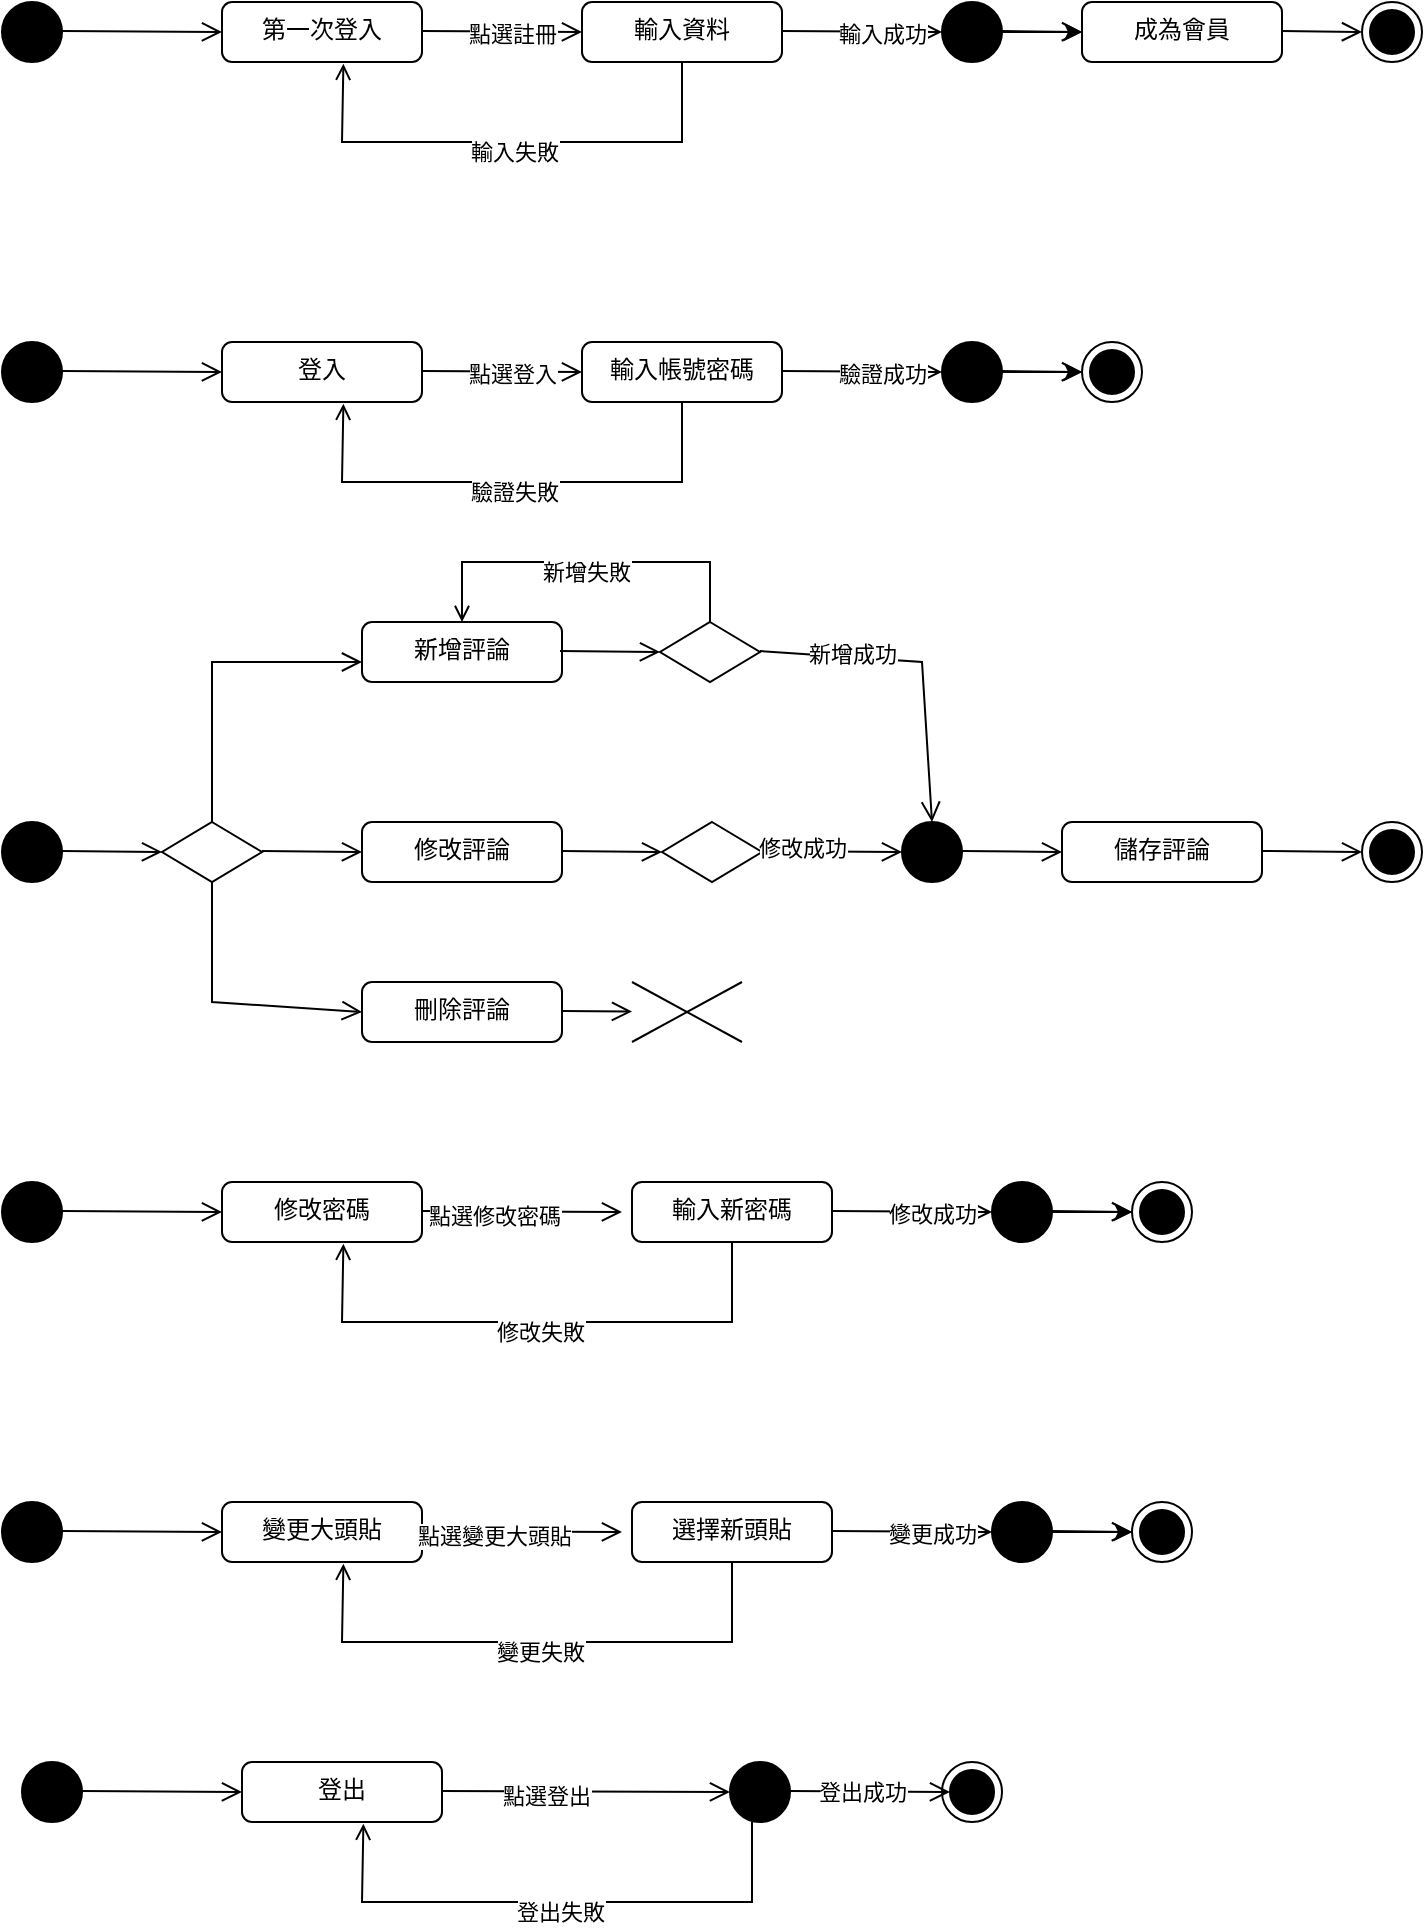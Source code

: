 <mxfile version="22.1.3" type="device">
  <diagram name="第 1 页" id="5IeJqj0zfw6cFMaBvg12">
    <mxGraphModel dx="722" dy="630" grid="1" gridSize="10" guides="1" tooltips="1" connect="1" arrows="1" fold="1" page="1" pageScale="1" pageWidth="827" pageHeight="1169" math="0" shadow="0">
      <root>
        <mxCell id="0" />
        <mxCell id="1" parent="0" />
        <mxCell id="3kti3_zSwYaAKb-g7Pxp-1" value="" style="ellipse;fillColor=strokeColor;html=1;" vertex="1" parent="1">
          <mxGeometry x="50" y="130" width="30" height="30" as="geometry" />
        </mxCell>
        <mxCell id="3kti3_zSwYaAKb-g7Pxp-2" value="" style="endArrow=open;startArrow=none;endFill=0;startFill=0;endSize=8;html=1;verticalAlign=bottom;labelBackgroundColor=none;rounded=0;" edge="1" parent="1">
          <mxGeometry width="160" relative="1" as="geometry">
            <mxPoint x="80" y="144.5" as="sourcePoint" />
            <mxPoint x="160" y="145" as="targetPoint" />
          </mxGeometry>
        </mxCell>
        <mxCell id="3kti3_zSwYaAKb-g7Pxp-3" value="第一次登入" style="html=1;align=center;verticalAlign=top;rounded=1;absoluteArcSize=1;arcSize=10;dashed=0;whiteSpace=wrap;" vertex="1" parent="1">
          <mxGeometry x="160" y="130" width="100" height="30" as="geometry" />
        </mxCell>
        <mxCell id="3kti3_zSwYaAKb-g7Pxp-5" value="" style="endArrow=open;startArrow=none;endFill=0;startFill=0;endSize=8;html=1;verticalAlign=bottom;labelBackgroundColor=none;rounded=0;" edge="1" parent="1">
          <mxGeometry width="160" relative="1" as="geometry">
            <mxPoint x="260" y="144.5" as="sourcePoint" />
            <mxPoint x="340" y="145" as="targetPoint" />
          </mxGeometry>
        </mxCell>
        <mxCell id="3kti3_zSwYaAKb-g7Pxp-6" value="點選註冊" style="edgeLabel;html=1;align=center;verticalAlign=middle;resizable=0;points=[];" vertex="1" connectable="0" parent="3kti3_zSwYaAKb-g7Pxp-5">
          <mxGeometry x="0.114" y="-1" relative="1" as="geometry">
            <mxPoint as="offset" />
          </mxGeometry>
        </mxCell>
        <mxCell id="3kti3_zSwYaAKb-g7Pxp-7" value="輸入資料" style="html=1;align=center;verticalAlign=top;rounded=1;absoluteArcSize=1;arcSize=10;dashed=0;whiteSpace=wrap;" vertex="1" parent="1">
          <mxGeometry x="340" y="130" width="100" height="30" as="geometry" />
        </mxCell>
        <mxCell id="3kti3_zSwYaAKb-g7Pxp-10" value="" style="endArrow=open;startArrow=none;endFill=0;startFill=0;endSize=8;html=1;verticalAlign=bottom;labelBackgroundColor=none;rounded=0;" edge="1" parent="1">
          <mxGeometry width="160" relative="1" as="geometry">
            <mxPoint x="440" y="144.5" as="sourcePoint" />
            <mxPoint x="520" y="145" as="targetPoint" />
          </mxGeometry>
        </mxCell>
        <mxCell id="3kti3_zSwYaAKb-g7Pxp-11" value="輸入成功" style="edgeLabel;html=1;align=center;verticalAlign=middle;resizable=0;points=[];" vertex="1" connectable="0" parent="3kti3_zSwYaAKb-g7Pxp-10">
          <mxGeometry x="0.239" y="-1" relative="1" as="geometry">
            <mxPoint as="offset" />
          </mxGeometry>
        </mxCell>
        <mxCell id="3kti3_zSwYaAKb-g7Pxp-19" value="" style="edgeStyle=orthogonalEdgeStyle;rounded=0;orthogonalLoop=1;jettySize=auto;html=1;" edge="1" parent="1" source="3kti3_zSwYaAKb-g7Pxp-12" target="3kti3_zSwYaAKb-g7Pxp-18">
          <mxGeometry relative="1" as="geometry" />
        </mxCell>
        <mxCell id="3kti3_zSwYaAKb-g7Pxp-12" value="" style="ellipse;fillColor=strokeColor;html=1;" vertex="1" parent="1">
          <mxGeometry x="520" y="130" width="30" height="30" as="geometry" />
        </mxCell>
        <mxCell id="3kti3_zSwYaAKb-g7Pxp-14" value="" style="endArrow=open;startArrow=none;endFill=0;startFill=0;endSize=8;html=1;verticalAlign=bottom;labelBackgroundColor=none;rounded=0;" edge="1" parent="1">
          <mxGeometry width="160" relative="1" as="geometry">
            <mxPoint x="550" y="144.5" as="sourcePoint" />
            <mxPoint x="590" y="145" as="targetPoint" />
          </mxGeometry>
        </mxCell>
        <mxCell id="3kti3_zSwYaAKb-g7Pxp-17" value="" style="endArrow=none;startArrow=open;endFill=0;startFill=0;endSize=8;html=1;verticalAlign=bottom;labelBackgroundColor=none;rounded=0;entryX=0.5;entryY=1;entryDx=0;entryDy=0;exitX=0.607;exitY=1.03;exitDx=0;exitDy=0;exitPerimeter=0;" edge="1" parent="1" source="3kti3_zSwYaAKb-g7Pxp-3" target="3kti3_zSwYaAKb-g7Pxp-7">
          <mxGeometry width="160" relative="1" as="geometry">
            <mxPoint x="170" y="200" as="sourcePoint" />
            <mxPoint x="400" y="190.5" as="targetPoint" />
            <Array as="points">
              <mxPoint x="220" y="200" />
              <mxPoint x="390" y="200" />
            </Array>
          </mxGeometry>
        </mxCell>
        <mxCell id="3kti3_zSwYaAKb-g7Pxp-26" value="輸入失敗" style="edgeLabel;html=1;align=center;verticalAlign=middle;resizable=0;points=[];" vertex="1" connectable="0" parent="3kti3_zSwYaAKb-g7Pxp-17">
          <mxGeometry x="0.002" y="-5" relative="1" as="geometry">
            <mxPoint as="offset" />
          </mxGeometry>
        </mxCell>
        <mxCell id="3kti3_zSwYaAKb-g7Pxp-18" value="成為會員" style="html=1;align=center;verticalAlign=top;rounded=1;absoluteArcSize=1;arcSize=10;dashed=0;whiteSpace=wrap;" vertex="1" parent="1">
          <mxGeometry x="590" y="130" width="100" height="30" as="geometry" />
        </mxCell>
        <mxCell id="3kti3_zSwYaAKb-g7Pxp-24" value="" style="endArrow=open;startArrow=none;endFill=0;startFill=0;endSize=8;html=1;verticalAlign=bottom;labelBackgroundColor=none;rounded=0;" edge="1" parent="1">
          <mxGeometry width="160" relative="1" as="geometry">
            <mxPoint x="690" y="144.5" as="sourcePoint" />
            <mxPoint x="730" y="145" as="targetPoint" />
          </mxGeometry>
        </mxCell>
        <mxCell id="3kti3_zSwYaAKb-g7Pxp-25" value="" style="ellipse;html=1;shape=endState;fillColor=strokeColor;" vertex="1" parent="1">
          <mxGeometry x="730" y="130" width="30" height="30" as="geometry" />
        </mxCell>
        <mxCell id="3kti3_zSwYaAKb-g7Pxp-27" value="" style="ellipse;fillColor=strokeColor;html=1;" vertex="1" parent="1">
          <mxGeometry x="50" y="300" width="30" height="30" as="geometry" />
        </mxCell>
        <mxCell id="3kti3_zSwYaAKb-g7Pxp-28" value="" style="endArrow=open;startArrow=none;endFill=0;startFill=0;endSize=8;html=1;verticalAlign=bottom;labelBackgroundColor=none;rounded=0;" edge="1" parent="1">
          <mxGeometry width="160" relative="1" as="geometry">
            <mxPoint x="80" y="314.5" as="sourcePoint" />
            <mxPoint x="160" y="315" as="targetPoint" />
          </mxGeometry>
        </mxCell>
        <mxCell id="3kti3_zSwYaAKb-g7Pxp-29" value="登入" style="html=1;align=center;verticalAlign=top;rounded=1;absoluteArcSize=1;arcSize=10;dashed=0;whiteSpace=wrap;" vertex="1" parent="1">
          <mxGeometry x="160" y="300" width="100" height="30" as="geometry" />
        </mxCell>
        <mxCell id="3kti3_zSwYaAKb-g7Pxp-30" value="" style="endArrow=open;startArrow=none;endFill=0;startFill=0;endSize=8;html=1;verticalAlign=bottom;labelBackgroundColor=none;rounded=0;" edge="1" parent="1">
          <mxGeometry width="160" relative="1" as="geometry">
            <mxPoint x="260" y="314.5" as="sourcePoint" />
            <mxPoint x="340" y="315" as="targetPoint" />
          </mxGeometry>
        </mxCell>
        <mxCell id="3kti3_zSwYaAKb-g7Pxp-31" value="點選登入" style="edgeLabel;html=1;align=center;verticalAlign=middle;resizable=0;points=[];" vertex="1" connectable="0" parent="3kti3_zSwYaAKb-g7Pxp-30">
          <mxGeometry x="0.114" y="-1" relative="1" as="geometry">
            <mxPoint as="offset" />
          </mxGeometry>
        </mxCell>
        <mxCell id="3kti3_zSwYaAKb-g7Pxp-32" value="輸入帳號密碼" style="html=1;align=center;verticalAlign=top;rounded=1;absoluteArcSize=1;arcSize=10;dashed=0;whiteSpace=wrap;" vertex="1" parent="1">
          <mxGeometry x="340" y="300" width="100" height="30" as="geometry" />
        </mxCell>
        <mxCell id="3kti3_zSwYaAKb-g7Pxp-33" value="" style="endArrow=open;startArrow=none;endFill=0;startFill=0;endSize=8;html=1;verticalAlign=bottom;labelBackgroundColor=none;rounded=0;" edge="1" parent="1">
          <mxGeometry width="160" relative="1" as="geometry">
            <mxPoint x="440" y="314.5" as="sourcePoint" />
            <mxPoint x="520" y="315" as="targetPoint" />
          </mxGeometry>
        </mxCell>
        <mxCell id="3kti3_zSwYaAKb-g7Pxp-34" value="驗證成功" style="edgeLabel;html=1;align=center;verticalAlign=middle;resizable=0;points=[];" vertex="1" connectable="0" parent="3kti3_zSwYaAKb-g7Pxp-33">
          <mxGeometry x="0.239" y="-1" relative="1" as="geometry">
            <mxPoint as="offset" />
          </mxGeometry>
        </mxCell>
        <mxCell id="3kti3_zSwYaAKb-g7Pxp-35" value="" style="edgeStyle=orthogonalEdgeStyle;rounded=0;orthogonalLoop=1;jettySize=auto;html=1;" edge="1" source="3kti3_zSwYaAKb-g7Pxp-36" parent="1">
          <mxGeometry relative="1" as="geometry">
            <mxPoint x="590" y="315" as="targetPoint" />
          </mxGeometry>
        </mxCell>
        <mxCell id="3kti3_zSwYaAKb-g7Pxp-36" value="" style="ellipse;fillColor=strokeColor;html=1;" vertex="1" parent="1">
          <mxGeometry x="520" y="300" width="30" height="30" as="geometry" />
        </mxCell>
        <mxCell id="3kti3_zSwYaAKb-g7Pxp-37" value="" style="endArrow=open;startArrow=none;endFill=0;startFill=0;endSize=8;html=1;verticalAlign=bottom;labelBackgroundColor=none;rounded=0;" edge="1" parent="1">
          <mxGeometry width="160" relative="1" as="geometry">
            <mxPoint x="550" y="314.5" as="sourcePoint" />
            <mxPoint x="590" y="315" as="targetPoint" />
          </mxGeometry>
        </mxCell>
        <mxCell id="3kti3_zSwYaAKb-g7Pxp-38" value="" style="endArrow=none;startArrow=open;endFill=0;startFill=0;endSize=8;html=1;verticalAlign=bottom;labelBackgroundColor=none;rounded=0;entryX=0.5;entryY=1;entryDx=0;entryDy=0;exitX=0.607;exitY=1.03;exitDx=0;exitDy=0;exitPerimeter=0;" edge="1" source="3kti3_zSwYaAKb-g7Pxp-29" target="3kti3_zSwYaAKb-g7Pxp-32" parent="1">
          <mxGeometry width="160" relative="1" as="geometry">
            <mxPoint x="170" y="370" as="sourcePoint" />
            <mxPoint x="400" y="360.5" as="targetPoint" />
            <Array as="points">
              <mxPoint x="220" y="370" />
              <mxPoint x="390" y="370" />
            </Array>
          </mxGeometry>
        </mxCell>
        <mxCell id="3kti3_zSwYaAKb-g7Pxp-39" value="驗證失敗" style="edgeLabel;html=1;align=center;verticalAlign=middle;resizable=0;points=[];" vertex="1" connectable="0" parent="3kti3_zSwYaAKb-g7Pxp-38">
          <mxGeometry x="0.002" y="-5" relative="1" as="geometry">
            <mxPoint as="offset" />
          </mxGeometry>
        </mxCell>
        <mxCell id="3kti3_zSwYaAKb-g7Pxp-42" value="" style="ellipse;html=1;shape=endState;fillColor=strokeColor;" vertex="1" parent="1">
          <mxGeometry x="590" y="300" width="30" height="30" as="geometry" />
        </mxCell>
        <mxCell id="3kti3_zSwYaAKb-g7Pxp-58" value="" style="ellipse;fillColor=strokeColor;html=1;" vertex="1" parent="1">
          <mxGeometry x="50" y="540" width="30" height="30" as="geometry" />
        </mxCell>
        <mxCell id="3kti3_zSwYaAKb-g7Pxp-59" value="" style="endArrow=open;startArrow=none;endFill=0;startFill=0;endSize=8;html=1;verticalAlign=bottom;labelBackgroundColor=none;rounded=0;" edge="1" parent="1">
          <mxGeometry width="160" relative="1" as="geometry">
            <mxPoint x="80" y="554.5" as="sourcePoint" />
            <mxPoint x="130" y="555" as="targetPoint" />
          </mxGeometry>
        </mxCell>
        <mxCell id="3kti3_zSwYaAKb-g7Pxp-61" value="" style="rhombus;" vertex="1" parent="1">
          <mxGeometry x="130" y="540" width="50" height="30" as="geometry" />
        </mxCell>
        <mxCell id="3kti3_zSwYaAKb-g7Pxp-62" value="" style="endArrow=open;startArrow=none;endFill=0;startFill=0;endSize=8;html=1;verticalAlign=bottom;labelBackgroundColor=none;strokeWidth=1;rounded=0;" edge="1" parent="1" source="3kti3_zSwYaAKb-g7Pxp-61">
          <mxGeometry width="160" relative="1" as="geometry">
            <mxPoint x="160" y="530" as="sourcePoint" />
            <mxPoint x="230" y="460" as="targetPoint" />
            <Array as="points">
              <mxPoint x="155" y="460" />
            </Array>
          </mxGeometry>
        </mxCell>
        <mxCell id="3kti3_zSwYaAKb-g7Pxp-63" value="新增評論" style="html=1;align=center;verticalAlign=top;rounded=1;absoluteArcSize=1;arcSize=10;dashed=0;whiteSpace=wrap;" vertex="1" parent="1">
          <mxGeometry x="230" y="440" width="100" height="30" as="geometry" />
        </mxCell>
        <mxCell id="3kti3_zSwYaAKb-g7Pxp-64" value="" style="endArrow=open;startArrow=none;endFill=0;startFill=0;endSize=8;html=1;verticalAlign=bottom;labelBackgroundColor=none;rounded=0;" edge="1" parent="1">
          <mxGeometry width="160" relative="1" as="geometry">
            <mxPoint x="180" y="554.5" as="sourcePoint" />
            <mxPoint x="230" y="555" as="targetPoint" />
          </mxGeometry>
        </mxCell>
        <mxCell id="3kti3_zSwYaAKb-g7Pxp-65" value="修改評論" style="html=1;align=center;verticalAlign=top;rounded=1;absoluteArcSize=1;arcSize=10;dashed=0;whiteSpace=wrap;" vertex="1" parent="1">
          <mxGeometry x="230" y="540" width="100" height="30" as="geometry" />
        </mxCell>
        <mxCell id="3kti3_zSwYaAKb-g7Pxp-66" value="刪除評論" style="html=1;align=center;verticalAlign=top;rounded=1;absoluteArcSize=1;arcSize=10;dashed=0;whiteSpace=wrap;" vertex="1" parent="1">
          <mxGeometry x="230" y="620" width="100" height="30" as="geometry" />
        </mxCell>
        <mxCell id="3kti3_zSwYaAKb-g7Pxp-67" value="" style="endArrow=open;startArrow=none;endFill=0;startFill=0;endSize=8;html=1;verticalAlign=bottom;labelBackgroundColor=none;strokeWidth=1;rounded=0;entryX=0;entryY=0.5;entryDx=0;entryDy=0;" edge="1" parent="1" target="3kti3_zSwYaAKb-g7Pxp-66">
          <mxGeometry width="160" relative="1" as="geometry">
            <mxPoint x="155" y="570" as="sourcePoint" />
            <mxPoint x="230" y="680" as="targetPoint" />
            <Array as="points">
              <mxPoint x="155" y="630" />
            </Array>
          </mxGeometry>
        </mxCell>
        <mxCell id="3kti3_zSwYaAKb-g7Pxp-68" value="" style="endArrow=open;startArrow=none;endFill=0;startFill=0;endSize=8;html=1;verticalAlign=bottom;labelBackgroundColor=none;rounded=0;" edge="1" parent="1" target="3kti3_zSwYaAKb-g7Pxp-69">
          <mxGeometry width="160" relative="1" as="geometry">
            <mxPoint x="330" y="634.5" as="sourcePoint" />
            <mxPoint x="380" y="635" as="targetPoint" />
          </mxGeometry>
        </mxCell>
        <mxCell id="3kti3_zSwYaAKb-g7Pxp-69" value="" style="shape=umlDestroy;html=1;" vertex="1" parent="1">
          <mxGeometry x="365" y="620" width="55" height="30" as="geometry" />
        </mxCell>
        <mxCell id="3kti3_zSwYaAKb-g7Pxp-71" value="" style="endArrow=open;startArrow=none;endFill=0;startFill=0;endSize=8;html=1;verticalAlign=bottom;labelBackgroundColor=none;rounded=0;" edge="1" parent="1">
          <mxGeometry width="160" relative="1" as="geometry">
            <mxPoint x="330" y="554.5" as="sourcePoint" />
            <mxPoint x="380" y="555" as="targetPoint" />
          </mxGeometry>
        </mxCell>
        <mxCell id="3kti3_zSwYaAKb-g7Pxp-72" value="" style="rhombus;" vertex="1" parent="1">
          <mxGeometry x="380" y="540" width="50" height="30" as="geometry" />
        </mxCell>
        <mxCell id="3kti3_zSwYaAKb-g7Pxp-73" value="" style="endArrow=open;startArrow=none;endFill=0;startFill=0;endSize=8;html=1;verticalAlign=bottom;labelBackgroundColor=none;rounded=0;" edge="1" parent="1">
          <mxGeometry width="160" relative="1" as="geometry">
            <mxPoint x="430" y="554.5" as="sourcePoint" />
            <mxPoint x="500" y="555" as="targetPoint" />
          </mxGeometry>
        </mxCell>
        <mxCell id="3kti3_zSwYaAKb-g7Pxp-75" value="修改成功" style="edgeLabel;html=1;align=center;verticalAlign=middle;resizable=0;points=[];" vertex="1" connectable="0" parent="3kti3_zSwYaAKb-g7Pxp-73">
          <mxGeometry x="-0.432" y="2" relative="1" as="geometry">
            <mxPoint as="offset" />
          </mxGeometry>
        </mxCell>
        <mxCell id="3kti3_zSwYaAKb-g7Pxp-78" value="" style="ellipse;fillColor=strokeColor;html=1;" vertex="1" parent="1">
          <mxGeometry x="500" y="540" width="30" height="30" as="geometry" />
        </mxCell>
        <mxCell id="3kti3_zSwYaAKb-g7Pxp-79" value="" style="endArrow=open;startArrow=none;endFill=0;startFill=0;endSize=8;html=1;verticalAlign=bottom;labelBackgroundColor=none;rounded=0;" edge="1" parent="1">
          <mxGeometry width="160" relative="1" as="geometry">
            <mxPoint x="530" y="554.5" as="sourcePoint" />
            <mxPoint x="580" y="555" as="targetPoint" />
          </mxGeometry>
        </mxCell>
        <mxCell id="3kti3_zSwYaAKb-g7Pxp-80" value="儲存評論" style="html=1;align=center;verticalAlign=top;rounded=1;absoluteArcSize=1;arcSize=10;dashed=0;whiteSpace=wrap;" vertex="1" parent="1">
          <mxGeometry x="580" y="540" width="100" height="30" as="geometry" />
        </mxCell>
        <mxCell id="3kti3_zSwYaAKb-g7Pxp-81" value="" style="endArrow=open;startArrow=none;endFill=0;startFill=0;endSize=8;html=1;verticalAlign=bottom;labelBackgroundColor=none;rounded=0;" edge="1" parent="1">
          <mxGeometry width="160" relative="1" as="geometry">
            <mxPoint x="680" y="554.5" as="sourcePoint" />
            <mxPoint x="730" y="555" as="targetPoint" />
          </mxGeometry>
        </mxCell>
        <mxCell id="3kti3_zSwYaAKb-g7Pxp-82" value="" style="ellipse;html=1;shape=endState;fillColor=strokeColor;" vertex="1" parent="1">
          <mxGeometry x="730" y="540" width="30" height="30" as="geometry" />
        </mxCell>
        <mxCell id="3kti3_zSwYaAKb-g7Pxp-85" value="" style="endArrow=open;startArrow=none;endFill=0;startFill=0;endSize=8;html=1;verticalAlign=bottom;labelBackgroundColor=none;rounded=0;entryX=0.5;entryY=0;entryDx=0;entryDy=0;" edge="1" parent="1" target="3kti3_zSwYaAKb-g7Pxp-78">
          <mxGeometry width="160" relative="1" as="geometry">
            <mxPoint x="429" y="454.5" as="sourcePoint" />
            <mxPoint x="510" y="520" as="targetPoint" />
            <Array as="points">
              <mxPoint x="510" y="460" />
            </Array>
          </mxGeometry>
        </mxCell>
        <mxCell id="3kti3_zSwYaAKb-g7Pxp-86" value="新增成功" style="edgeLabel;html=1;align=center;verticalAlign=middle;resizable=0;points=[];" vertex="1" connectable="0" parent="3kti3_zSwYaAKb-g7Pxp-85">
          <mxGeometry x="-0.432" y="2" relative="1" as="geometry">
            <mxPoint as="offset" />
          </mxGeometry>
        </mxCell>
        <mxCell id="3kti3_zSwYaAKb-g7Pxp-87" value="" style="rhombus;" vertex="1" parent="1">
          <mxGeometry x="379" y="440" width="50" height="30" as="geometry" />
        </mxCell>
        <mxCell id="3kti3_zSwYaAKb-g7Pxp-88" value="" style="endArrow=open;startArrow=none;endFill=0;startFill=0;endSize=8;html=1;verticalAlign=bottom;labelBackgroundColor=none;rounded=0;" edge="1" parent="1">
          <mxGeometry width="160" relative="1" as="geometry">
            <mxPoint x="329" y="454.5" as="sourcePoint" />
            <mxPoint x="379" y="455" as="targetPoint" />
          </mxGeometry>
        </mxCell>
        <mxCell id="3kti3_zSwYaAKb-g7Pxp-89" value="" style="endArrow=none;startArrow=open;endFill=0;startFill=0;endSize=8;html=1;verticalAlign=bottom;labelBackgroundColor=none;rounded=0;entryX=0.5;entryY=0;entryDx=0;entryDy=0;" edge="1" parent="1" target="3kti3_zSwYaAKb-g7Pxp-87">
          <mxGeometry width="160" relative="1" as="geometry">
            <mxPoint x="280" y="440" as="sourcePoint" />
            <mxPoint x="450" y="440" as="targetPoint" />
            <Array as="points">
              <mxPoint x="280" y="410" />
              <mxPoint x="404" y="410" />
            </Array>
          </mxGeometry>
        </mxCell>
        <mxCell id="3kti3_zSwYaAKb-g7Pxp-90" value="新增失敗" style="edgeLabel;html=1;align=center;verticalAlign=middle;resizable=0;points=[];" vertex="1" connectable="0" parent="3kti3_zSwYaAKb-g7Pxp-89">
          <mxGeometry x="0.002" y="-5" relative="1" as="geometry">
            <mxPoint as="offset" />
          </mxGeometry>
        </mxCell>
        <mxCell id="3kti3_zSwYaAKb-g7Pxp-91" value="" style="ellipse;fillColor=strokeColor;html=1;" vertex="1" parent="1">
          <mxGeometry x="50" y="720" width="30" height="30" as="geometry" />
        </mxCell>
        <mxCell id="3kti3_zSwYaAKb-g7Pxp-92" value="" style="endArrow=open;startArrow=none;endFill=0;startFill=0;endSize=8;html=1;verticalAlign=bottom;labelBackgroundColor=none;rounded=0;" edge="1" parent="1">
          <mxGeometry width="160" relative="1" as="geometry">
            <mxPoint x="80" y="734.5" as="sourcePoint" />
            <mxPoint x="160" y="735" as="targetPoint" />
          </mxGeometry>
        </mxCell>
        <mxCell id="3kti3_zSwYaAKb-g7Pxp-93" value="修改密碼" style="html=1;align=center;verticalAlign=top;rounded=1;absoluteArcSize=1;arcSize=10;dashed=0;whiteSpace=wrap;" vertex="1" parent="1">
          <mxGeometry x="160" y="720" width="100" height="30" as="geometry" />
        </mxCell>
        <mxCell id="3kti3_zSwYaAKb-g7Pxp-94" value="" style="endArrow=open;startArrow=none;endFill=0;startFill=0;endSize=8;html=1;verticalAlign=bottom;labelBackgroundColor=none;rounded=0;" edge="1" parent="1">
          <mxGeometry width="160" relative="1" as="geometry">
            <mxPoint x="260" y="734.5" as="sourcePoint" />
            <mxPoint x="360" y="735" as="targetPoint" />
          </mxGeometry>
        </mxCell>
        <mxCell id="3kti3_zSwYaAKb-g7Pxp-107" value="點選修改密碼" style="edgeLabel;html=1;align=center;verticalAlign=middle;resizable=0;points=[];" vertex="1" connectable="0" parent="3kti3_zSwYaAKb-g7Pxp-94">
          <mxGeometry x="-0.28" y="-2" relative="1" as="geometry">
            <mxPoint as="offset" />
          </mxGeometry>
        </mxCell>
        <mxCell id="3kti3_zSwYaAKb-g7Pxp-96" value="輸入新密碼" style="html=1;align=center;verticalAlign=top;rounded=1;absoluteArcSize=1;arcSize=10;dashed=0;whiteSpace=wrap;" vertex="1" parent="1">
          <mxGeometry x="365" y="720" width="100" height="30" as="geometry" />
        </mxCell>
        <mxCell id="3kti3_zSwYaAKb-g7Pxp-97" value="" style="endArrow=open;startArrow=none;endFill=0;startFill=0;endSize=8;html=1;verticalAlign=bottom;labelBackgroundColor=none;rounded=0;" edge="1" parent="1">
          <mxGeometry width="160" relative="1" as="geometry">
            <mxPoint x="465" y="734.5" as="sourcePoint" />
            <mxPoint x="545" y="735" as="targetPoint" />
          </mxGeometry>
        </mxCell>
        <mxCell id="3kti3_zSwYaAKb-g7Pxp-98" value="修改成功" style="edgeLabel;html=1;align=center;verticalAlign=middle;resizable=0;points=[];" vertex="1" connectable="0" parent="3kti3_zSwYaAKb-g7Pxp-97">
          <mxGeometry x="0.239" y="-1" relative="1" as="geometry">
            <mxPoint as="offset" />
          </mxGeometry>
        </mxCell>
        <mxCell id="3kti3_zSwYaAKb-g7Pxp-99" value="" style="edgeStyle=orthogonalEdgeStyle;rounded=0;orthogonalLoop=1;jettySize=auto;html=1;" edge="1" source="3kti3_zSwYaAKb-g7Pxp-100" parent="1">
          <mxGeometry relative="1" as="geometry">
            <mxPoint x="615" y="735" as="targetPoint" />
          </mxGeometry>
        </mxCell>
        <mxCell id="3kti3_zSwYaAKb-g7Pxp-100" value="" style="ellipse;fillColor=strokeColor;html=1;" vertex="1" parent="1">
          <mxGeometry x="545" y="720" width="30" height="30" as="geometry" />
        </mxCell>
        <mxCell id="3kti3_zSwYaAKb-g7Pxp-101" value="" style="endArrow=open;startArrow=none;endFill=0;startFill=0;endSize=8;html=1;verticalAlign=bottom;labelBackgroundColor=none;rounded=0;" edge="1" parent="1">
          <mxGeometry width="160" relative="1" as="geometry">
            <mxPoint x="575" y="734.5" as="sourcePoint" />
            <mxPoint x="615" y="735" as="targetPoint" />
          </mxGeometry>
        </mxCell>
        <mxCell id="3kti3_zSwYaAKb-g7Pxp-102" value="" style="endArrow=none;startArrow=open;endFill=0;startFill=0;endSize=8;html=1;verticalAlign=bottom;labelBackgroundColor=none;rounded=0;entryX=0.5;entryY=1;entryDx=0;entryDy=0;exitX=0.607;exitY=1.03;exitDx=0;exitDy=0;exitPerimeter=0;" edge="1" source="3kti3_zSwYaAKb-g7Pxp-93" target="3kti3_zSwYaAKb-g7Pxp-96" parent="1">
          <mxGeometry width="160" relative="1" as="geometry">
            <mxPoint x="170" y="790" as="sourcePoint" />
            <mxPoint x="400" y="780.5" as="targetPoint" />
            <Array as="points">
              <mxPoint x="220" y="790" />
              <mxPoint x="415" y="790" />
            </Array>
          </mxGeometry>
        </mxCell>
        <mxCell id="3kti3_zSwYaAKb-g7Pxp-103" value="修改失敗" style="edgeLabel;html=1;align=center;verticalAlign=middle;resizable=0;points=[];" vertex="1" connectable="0" parent="3kti3_zSwYaAKb-g7Pxp-102">
          <mxGeometry x="0.002" y="-5" relative="1" as="geometry">
            <mxPoint as="offset" />
          </mxGeometry>
        </mxCell>
        <mxCell id="3kti3_zSwYaAKb-g7Pxp-104" value="" style="ellipse;html=1;shape=endState;fillColor=strokeColor;" vertex="1" parent="1">
          <mxGeometry x="615" y="720" width="30" height="30" as="geometry" />
        </mxCell>
        <mxCell id="3kti3_zSwYaAKb-g7Pxp-108" value="" style="ellipse;fillColor=strokeColor;html=1;" vertex="1" parent="1">
          <mxGeometry x="50" y="880" width="30" height="30" as="geometry" />
        </mxCell>
        <mxCell id="3kti3_zSwYaAKb-g7Pxp-109" value="" style="endArrow=open;startArrow=none;endFill=0;startFill=0;endSize=8;html=1;verticalAlign=bottom;labelBackgroundColor=none;rounded=0;" edge="1" parent="1">
          <mxGeometry width="160" relative="1" as="geometry">
            <mxPoint x="80" y="894.5" as="sourcePoint" />
            <mxPoint x="160" y="895" as="targetPoint" />
          </mxGeometry>
        </mxCell>
        <mxCell id="3kti3_zSwYaAKb-g7Pxp-110" value="變更大頭貼" style="html=1;align=center;verticalAlign=top;rounded=1;absoluteArcSize=1;arcSize=10;dashed=0;whiteSpace=wrap;" vertex="1" parent="1">
          <mxGeometry x="160" y="880" width="100" height="30" as="geometry" />
        </mxCell>
        <mxCell id="3kti3_zSwYaAKb-g7Pxp-111" value="" style="endArrow=open;startArrow=none;endFill=0;startFill=0;endSize=8;html=1;verticalAlign=bottom;labelBackgroundColor=none;rounded=0;" edge="1" parent="1">
          <mxGeometry width="160" relative="1" as="geometry">
            <mxPoint x="260" y="894.5" as="sourcePoint" />
            <mxPoint x="360" y="895" as="targetPoint" />
          </mxGeometry>
        </mxCell>
        <mxCell id="3kti3_zSwYaAKb-g7Pxp-112" value="點選變更大頭貼" style="edgeLabel;html=1;align=center;verticalAlign=middle;resizable=0;points=[];" vertex="1" connectable="0" parent="3kti3_zSwYaAKb-g7Pxp-111">
          <mxGeometry x="-0.28" y="-2" relative="1" as="geometry">
            <mxPoint as="offset" />
          </mxGeometry>
        </mxCell>
        <mxCell id="3kti3_zSwYaAKb-g7Pxp-113" value="選擇新頭貼" style="html=1;align=center;verticalAlign=top;rounded=1;absoluteArcSize=1;arcSize=10;dashed=0;whiteSpace=wrap;" vertex="1" parent="1">
          <mxGeometry x="365" y="880" width="100" height="30" as="geometry" />
        </mxCell>
        <mxCell id="3kti3_zSwYaAKb-g7Pxp-114" value="" style="endArrow=open;startArrow=none;endFill=0;startFill=0;endSize=8;html=1;verticalAlign=bottom;labelBackgroundColor=none;rounded=0;" edge="1" parent="1">
          <mxGeometry width="160" relative="1" as="geometry">
            <mxPoint x="465" y="894.5" as="sourcePoint" />
            <mxPoint x="545" y="895" as="targetPoint" />
          </mxGeometry>
        </mxCell>
        <mxCell id="3kti3_zSwYaAKb-g7Pxp-115" value="變更成功" style="edgeLabel;html=1;align=center;verticalAlign=middle;resizable=0;points=[];" vertex="1" connectable="0" parent="3kti3_zSwYaAKb-g7Pxp-114">
          <mxGeometry x="0.239" y="-1" relative="1" as="geometry">
            <mxPoint as="offset" />
          </mxGeometry>
        </mxCell>
        <mxCell id="3kti3_zSwYaAKb-g7Pxp-116" value="" style="edgeStyle=orthogonalEdgeStyle;rounded=0;orthogonalLoop=1;jettySize=auto;html=1;" edge="1" source="3kti3_zSwYaAKb-g7Pxp-117" parent="1">
          <mxGeometry relative="1" as="geometry">
            <mxPoint x="615" y="895" as="targetPoint" />
          </mxGeometry>
        </mxCell>
        <mxCell id="3kti3_zSwYaAKb-g7Pxp-117" value="" style="ellipse;fillColor=strokeColor;html=1;" vertex="1" parent="1">
          <mxGeometry x="545" y="880" width="30" height="30" as="geometry" />
        </mxCell>
        <mxCell id="3kti3_zSwYaAKb-g7Pxp-118" value="" style="endArrow=open;startArrow=none;endFill=0;startFill=0;endSize=8;html=1;verticalAlign=bottom;labelBackgroundColor=none;rounded=0;" edge="1" parent="1">
          <mxGeometry width="160" relative="1" as="geometry">
            <mxPoint x="575" y="894.5" as="sourcePoint" />
            <mxPoint x="615" y="895" as="targetPoint" />
          </mxGeometry>
        </mxCell>
        <mxCell id="3kti3_zSwYaAKb-g7Pxp-119" value="" style="endArrow=none;startArrow=open;endFill=0;startFill=0;endSize=8;html=1;verticalAlign=bottom;labelBackgroundColor=none;rounded=0;entryX=0.5;entryY=1;entryDx=0;entryDy=0;exitX=0.607;exitY=1.03;exitDx=0;exitDy=0;exitPerimeter=0;" edge="1" source="3kti3_zSwYaAKb-g7Pxp-110" target="3kti3_zSwYaAKb-g7Pxp-113" parent="1">
          <mxGeometry width="160" relative="1" as="geometry">
            <mxPoint x="170" y="950" as="sourcePoint" />
            <mxPoint x="400" y="940.5" as="targetPoint" />
            <Array as="points">
              <mxPoint x="220" y="950" />
              <mxPoint x="415" y="950" />
            </Array>
          </mxGeometry>
        </mxCell>
        <mxCell id="3kti3_zSwYaAKb-g7Pxp-120" value="變更失敗" style="edgeLabel;html=1;align=center;verticalAlign=middle;resizable=0;points=[];" vertex="1" connectable="0" parent="3kti3_zSwYaAKb-g7Pxp-119">
          <mxGeometry x="0.002" y="-5" relative="1" as="geometry">
            <mxPoint as="offset" />
          </mxGeometry>
        </mxCell>
        <mxCell id="3kti3_zSwYaAKb-g7Pxp-121" value="" style="ellipse;html=1;shape=endState;fillColor=strokeColor;" vertex="1" parent="1">
          <mxGeometry x="615" y="880" width="30" height="30" as="geometry" />
        </mxCell>
        <mxCell id="3kti3_zSwYaAKb-g7Pxp-122" value="" style="ellipse;fillColor=strokeColor;html=1;" vertex="1" parent="1">
          <mxGeometry x="60" y="1010" width="30" height="30" as="geometry" />
        </mxCell>
        <mxCell id="3kti3_zSwYaAKb-g7Pxp-123" value="" style="endArrow=open;startArrow=none;endFill=0;startFill=0;endSize=8;html=1;verticalAlign=bottom;labelBackgroundColor=none;rounded=0;" edge="1" parent="1">
          <mxGeometry width="160" relative="1" as="geometry">
            <mxPoint x="90" y="1024.5" as="sourcePoint" />
            <mxPoint x="170" y="1025" as="targetPoint" />
          </mxGeometry>
        </mxCell>
        <mxCell id="3kti3_zSwYaAKb-g7Pxp-124" value="登出" style="html=1;align=center;verticalAlign=top;rounded=1;absoluteArcSize=1;arcSize=10;dashed=0;whiteSpace=wrap;" vertex="1" parent="1">
          <mxGeometry x="170" y="1010" width="100" height="30" as="geometry" />
        </mxCell>
        <mxCell id="3kti3_zSwYaAKb-g7Pxp-125" value="" style="endArrow=open;startArrow=none;endFill=0;startFill=0;endSize=8;html=1;verticalAlign=bottom;labelBackgroundColor=none;rounded=0;entryX=0;entryY=0.5;entryDx=0;entryDy=0;" edge="1" parent="1" target="3kti3_zSwYaAKb-g7Pxp-131">
          <mxGeometry width="160" relative="1" as="geometry">
            <mxPoint x="270" y="1024.5" as="sourcePoint" />
            <mxPoint x="370" y="1025" as="targetPoint" />
          </mxGeometry>
        </mxCell>
        <mxCell id="3kti3_zSwYaAKb-g7Pxp-126" value="點選登出" style="edgeLabel;html=1;align=center;verticalAlign=middle;resizable=0;points=[];" vertex="1" connectable="0" parent="3kti3_zSwYaAKb-g7Pxp-125">
          <mxGeometry x="-0.28" y="-2" relative="1" as="geometry">
            <mxPoint as="offset" />
          </mxGeometry>
        </mxCell>
        <mxCell id="3kti3_zSwYaAKb-g7Pxp-128" value="" style="endArrow=open;startArrow=none;endFill=0;startFill=0;endSize=8;html=1;verticalAlign=bottom;labelBackgroundColor=none;rounded=0;" edge="1" parent="1">
          <mxGeometry width="160" relative="1" as="geometry">
            <mxPoint x="444" y="1024.5" as="sourcePoint" />
            <mxPoint x="524" y="1025" as="targetPoint" />
          </mxGeometry>
        </mxCell>
        <mxCell id="3kti3_zSwYaAKb-g7Pxp-129" value="登出成功" style="edgeLabel;html=1;align=center;verticalAlign=middle;resizable=0;points=[];" vertex="1" connectable="0" parent="3kti3_zSwYaAKb-g7Pxp-128">
          <mxGeometry x="0.239" y="-1" relative="1" as="geometry">
            <mxPoint x="-14" y="-1" as="offset" />
          </mxGeometry>
        </mxCell>
        <mxCell id="3kti3_zSwYaAKb-g7Pxp-131" value="" style="ellipse;fillColor=strokeColor;html=1;" vertex="1" parent="1">
          <mxGeometry x="414" y="1010" width="30" height="30" as="geometry" />
        </mxCell>
        <mxCell id="3kti3_zSwYaAKb-g7Pxp-133" value="" style="endArrow=none;startArrow=open;endFill=0;startFill=0;endSize=8;html=1;verticalAlign=bottom;labelBackgroundColor=none;rounded=0;entryX=0.5;entryY=1;entryDx=0;entryDy=0;exitX=0.607;exitY=1.03;exitDx=0;exitDy=0;exitPerimeter=0;" edge="1" source="3kti3_zSwYaAKb-g7Pxp-124" parent="1">
          <mxGeometry width="160" relative="1" as="geometry">
            <mxPoint x="180" y="1080" as="sourcePoint" />
            <mxPoint x="425" y="1040" as="targetPoint" />
            <Array as="points">
              <mxPoint x="230" y="1080" />
              <mxPoint x="425" y="1080" />
            </Array>
          </mxGeometry>
        </mxCell>
        <mxCell id="3kti3_zSwYaAKb-g7Pxp-134" value="登出失敗" style="edgeLabel;html=1;align=center;verticalAlign=middle;resizable=0;points=[];" vertex="1" connectable="0" parent="3kti3_zSwYaAKb-g7Pxp-133">
          <mxGeometry x="0.002" y="-5" relative="1" as="geometry">
            <mxPoint as="offset" />
          </mxGeometry>
        </mxCell>
        <mxCell id="3kti3_zSwYaAKb-g7Pxp-135" value="" style="ellipse;html=1;shape=endState;fillColor=strokeColor;" vertex="1" parent="1">
          <mxGeometry x="520" y="1010" width="30" height="30" as="geometry" />
        </mxCell>
      </root>
    </mxGraphModel>
  </diagram>
</mxfile>
